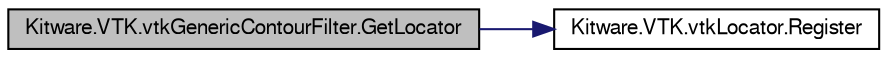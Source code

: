 digraph G
{
  bgcolor="transparent";
  edge [fontname="FreeSans",fontsize="10",labelfontname="FreeSans",labelfontsize="10"];
  node [fontname="FreeSans",fontsize="10",shape=record];
  rankdir="LR";
  Node1 [label="Kitware.VTK.vtkGenericContourFilter.GetLocator",height=0.2,width=0.4,color="black", fillcolor="grey75", style="filled" fontcolor="black"];
  Node1 -> Node2 [color="midnightblue",fontsize="10",style="solid",fontname="FreeSans"];
  Node2 [label="Kitware.VTK.vtkLocator.Register",height=0.2,width=0.4,color="black",URL="$class_kitware_1_1_v_t_k_1_1vtk_locator.html#a1d41d3cf6ba54b28db929828a193b3ac",tooltip="Handle the PointSet &lt;-&gt; Locator loop."];
}
